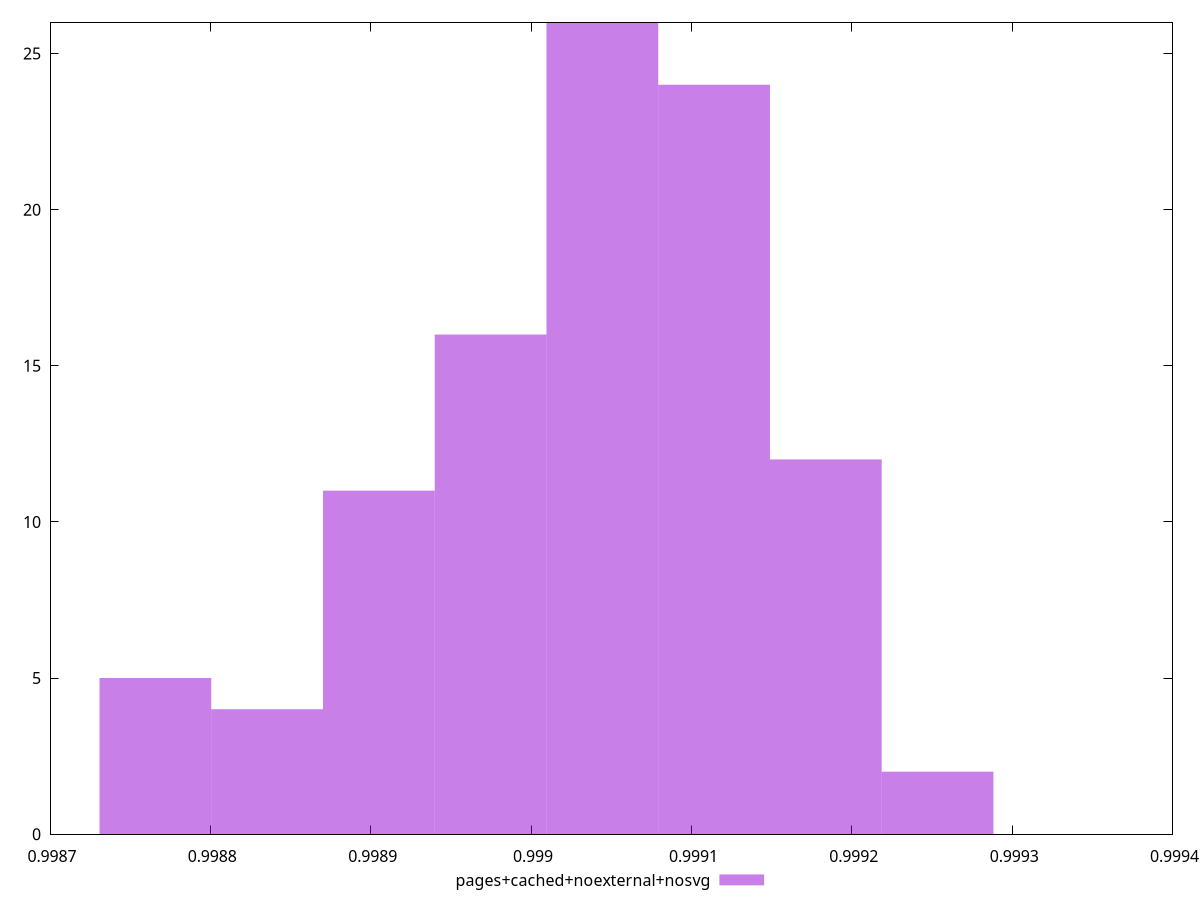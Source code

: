 $_pagesCachedNoexternalNosvg <<EOF
0.9991838100967874 12
0.9991141271474815 24
0.9990444441981756 26
0.9989050782995639 11
0.998835395350258 4
0.9989747612488697 16
0.9987657124009521 5
0.9992534930460931 2
EOF
set key outside below
set terminal pngcairo
set output "report_00005_2020-11-02T22-26-11.212Z/mainthread-work-breakdown/pages+cached+noexternal+nosvg//hist.png"
set yrange [0:26]
set boxwidth 0.00006968294930586424
set style fill transparent solid 0.5 noborder
plot $_pagesCachedNoexternalNosvg title "pages+cached+noexternal+nosvg" with boxes ,